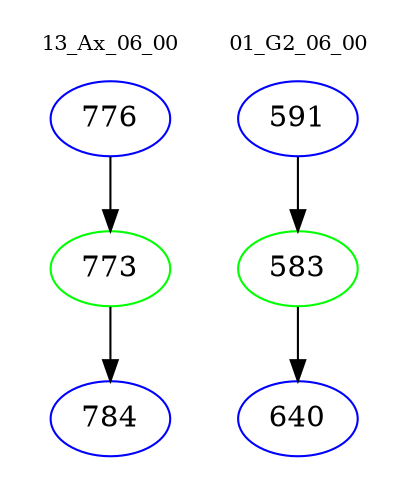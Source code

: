 digraph{
subgraph cluster_0 {
color = white
label = "13_Ax_06_00";
fontsize=10;
T0_776 [label="776", color="blue"]
T0_776 -> T0_773 [color="black"]
T0_773 [label="773", color="green"]
T0_773 -> T0_784 [color="black"]
T0_784 [label="784", color="blue"]
}
subgraph cluster_1 {
color = white
label = "01_G2_06_00";
fontsize=10;
T1_591 [label="591", color="blue"]
T1_591 -> T1_583 [color="black"]
T1_583 [label="583", color="green"]
T1_583 -> T1_640 [color="black"]
T1_640 [label="640", color="blue"]
}
}
